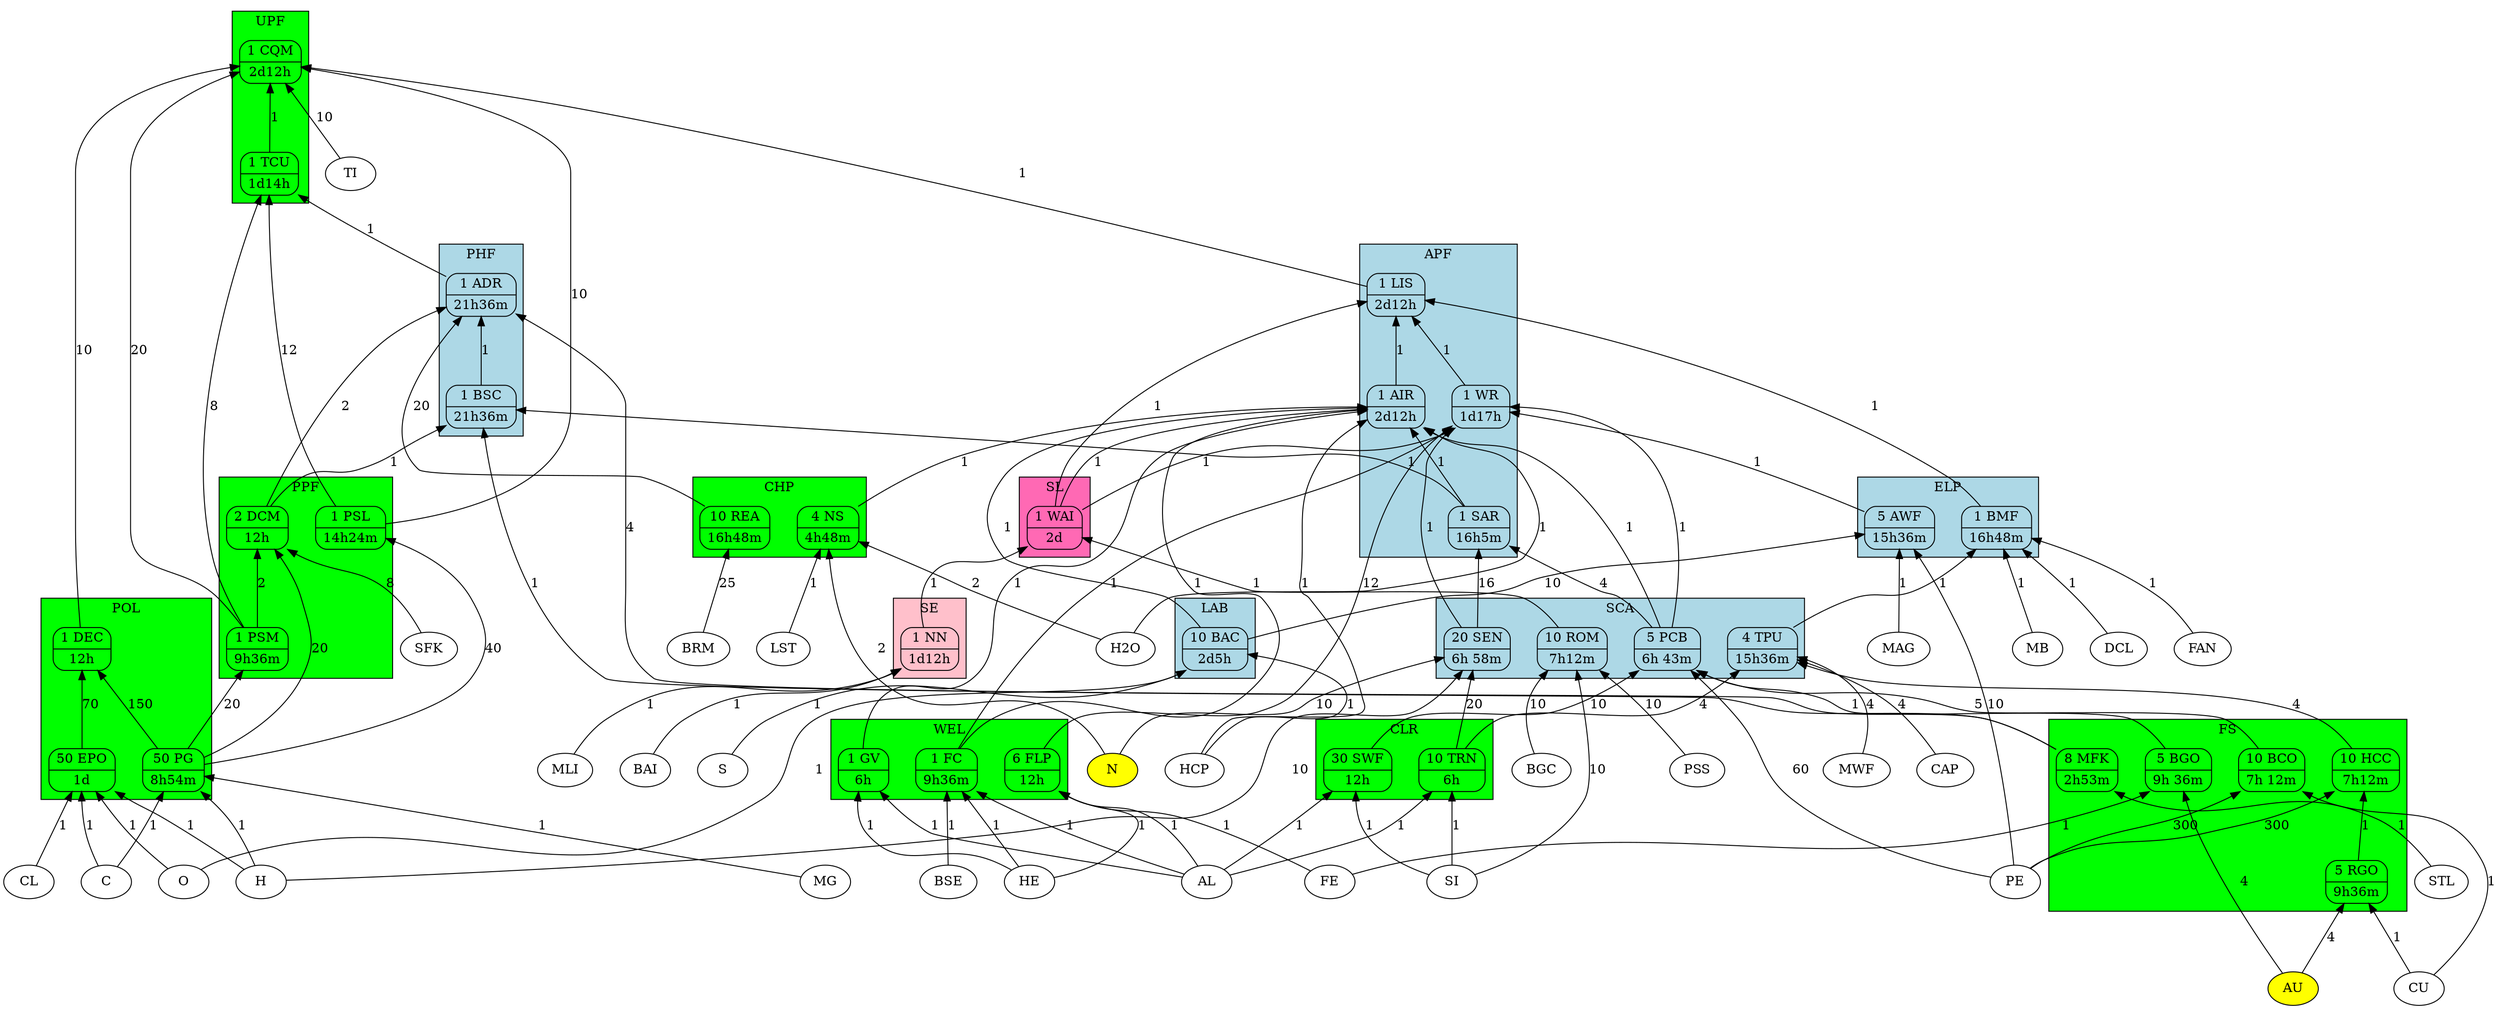 strict digraph CQM {

    edge [dir="back"]

    nodesep = 0.4
    ranksep =0.8

    subgraph cluster_UPF {
        label = "UPF"
        style = filled fillcolor=green 
        CQM [shape=Mrecord, label="{1 CQM|2d12h}"]
        TCU [shape=Mrecord, label="{1 TCU|1d14h}"]
    }

    CQM -> PSL [label=10]
    CQM -> PSM [label=20]
    CQM -> TI  [label=10]
    CQM -> LIS [label=1]
    CQM -> DEC [label=10]
    CQM -> TCU [label=1]

    TCU -> PSL [label=12]
    TCU -> PSM [label=8]
    TCU -> ADR [label=1]

    subgraph cluster_APF {
        label = "APF"
        style = filled fillcolor=lightblue
        LIS [shape=Mrecord, label="{1 LIS|2d12h}"]
        WR  [shape=Mrecord, label="{1 WR|1d17h}"]
        AIR [shape=Mrecord, label="{1 AIR|2d12h}"]
        SAR [shape=Mrecord, label="{1 SAR|16h5m}"]
    }

    LIS -> WR [label=1]
    LIS -> AIR [label=1]
    LIS -> BMF [label=1]
    LIS -> WAI [label=1]

    WR -> FLP [label=12]
    WR -> FC  [label=1]
    WR -> AWF [label=1]
    WR -> PCB [label=1]
    WR -> SEN [label=1]
    WR -> WAI [label=1]

    AIR -> HCP [label=1]
    AIR -> NS  [label=1]
    AIR -> H2O [label=1]
    AIR -> WAI [label=1]
    AIR -> PCB [label=1]
    AIR -> SAR [label=1]
    AIR -> GV  [label=1]
    AIR -> FC  [label=1]
    AIR -> BAC [label=1]

    SAR -> SEN [label=16]
    SAR -> PCB [label=4]

    subgraph cluster_PHF {
        label = "PHF"
        style = filled fillcolor=lightblue
        ADR [shape=Mrecord, label="{1 ADR|21h36m}"]
        BSC [shape=Mrecord, label="{1 BSC|21h36m}"]
    }

    ADR -> BSC [label=1]
    ADR -> REA [label=20]
    ADR -> MFK [label=4]
    ADR -> DCM [label=2]

    BSC -> DCM [label=1]
    BSC -> MFK [label=1]
    BSC -> SAR [label=1]

    subgraph cluster_POL {
        label = "POL"
        style = filled fillcolor=green 
        DEC [shape=Mrecord, label="{1 DEC|12h}"]
        PG  [shape=Mrecord, label="{50 PG|8h54m}"]
        EPO [shape=Mrecord, label="{50 EPO|1d}"]
    }

    DEC -> PG [label=150]
    DEC -> EPO [label=70]

    PG -> H [label=1]
    PG -> C [label=1]
    PG -> MG [label=1]

    EPO -> H [label=1]
    EPO -> C [label=1]
    EPO -> O [label=1]
    EPO -> CL [label=1]

    subgraph cluster_SL {
        label = "SL"
        style = filled fillcolor=hotpink
        WAI [shape=Mrecord, label="{1 WAI|2d}"]
    }

    WAI -> NN [label=1]
    WAI -> ROM [label=1]
    
    subgraph cluster_SE {
        label = "SE"
        style = filled fillcolor=pink
        NN [shape=Mrecord, label="{1 NN|1d12h}"]
    }

    NN -> BAI [label=1]
    NN -> MLI [label=1]
    
    subgraph cluster_SCA {
        label = "SCA"
        style = filled fillcolor=lightblue 
        SEN [shape=Mrecord, label="{20 SEN|6h 58m}"]
        PCB [shape=Mrecord, label="{5 PCB|6h 43m}"]
        TPU [shape=Mrecord, label="{4 TPU|15h36m}"]
        ROM [shape=Mrecord, label="{10 ROM|7h12m}"]
    }

    PCB -> SWF [label=10]
    PCB -> BCO [label=5]
    PCB -> PE [label=60]
    PCB -> BGO [label=1]

    SEN -> TRN [label=20]
    SEN -> H [label=10]
    SEN -> N [label=10]

    TPU -> MWF [label=4]
    TPU -> TRN [label=4]
    TPU -> CAP [label=4]
    TPU -> HCC [label=4]

    ROM -> PSS [label=10]
    ROM -> BGC [label=10]
    ROM -> SI  [label=10]

    subgraph cluster_ELP {
        label = "ELP"
        style = filled fillcolor=lightblue
        BMF [shape=Mrecord, label="{1 BMF|16h48m}"]
        AWF [shape=Mrecord, label="{5 AWF|15h36m}"]
    }

    BMF -> TPU [label=1]
    BMF -> FAN [label=1]
    BMF -> MB  [label=1]
    BMF -> DCL [label=1]

    AWF -> MAG [label=1]
    AWF -> BAC [label=10]
    AWF -> PE  [label=10]

    subgraph cluster_CLR {
        label = "CLR"
        style = filled fillcolor=green 
        TRN [shape=Mrecord, label="{10 TRN|6h}"]
        SWF [shape=Mrecord, label="{30 SWF|12h}"]   
    }

    TRN -> AL [label=1]
    TRN -> SI [label=1]

    SWF -> AL [label=1]
    SWF -> SI [label=1]

    subgraph cluster_FS {
        label = FS
        style = filled fillcolor=green 
        BGO [shape=Mrecord, label="{5 BGO|9h 36m}"]
        BCO [shape=Mrecord, label="{10 BCO|7h 12m}"]
        MFK [shape=Mrecord, label="{8 MFK|2h53m}"]
        HCC [shape=Mrecord, label="{10 HCC|7h12m}"]
        RGO [shape=Mrecord, label="{5 RGO|9h36m}"]
    }

    BGO -> AU [label=4]
    BGO -> FE [label=1]

    BCO -> CU [label=1]
    BCO -> PE [label=300]

    MFK -> STL [label=1]

    HCC -> RGO [label=1]
    HCC -> PE  [label=300]

    RGO -> AU [label=4]
    RGO -> CU [label=1]
    
    subgraph cluster_LAB {
        label = LAB
        style = filled fillcolor=lightblue
        BAC [shape=Mrecord, label="{10 BAC|2d5h}"]
    }

    BAC -> HCP [label=1]
    BAC -> S [label=1]
    BAC -> O [label=1]

    subgraph cluster_CHP {
        label = CHP
        style = filled fillcolor=green
        REA [shape=Mrecord, label="{10 REA|16h48m}"]
        NS  [shape=Mrecord, label="{4 NS|4h48m}"]
    }

    REA -> BRM [label=25]

    NS -> H2O [label=2]
    NS -> N   [label=2]
    NS -> LST [label=1]

    subgraph cluster_WEL {
        label = WEL
        style = filled fillcolor=green
        FC [shape=Mrecord, label="{1 FC|9h36m}"]
        GV [shape=Mrecord, label="{1 GV|6h}"]
        FLP [shape=Mrecord, label="{6 FLP|12h}"]
    }

    FC -> AL [label=1]
    FC -> HE [label=1]
    FC -> BSE [label=1]
    
    GV -> AL [label=1]
    GV -> HE [label=1]

    FLP -> FE [label=1]
    FLP -> AL [label=1]
    FLP -> HE [label=1]

    subgraph cluster_PPF {
        label = PPF
        style = filled fillcolor=green
        PSL [shape=Mrecord, label="{1 PSL|14h24m}"]
        PSM [shape=Mrecord, label="{1 PSM|9h36m}"]
        DCM [shape=Mrecord, label="{2 DCM|12h}"]
    }

    PSL -> PG [label=40]

    PSM -> PG [label=20]

    DCM -> PSM [label=2]
    DCM -> SFK [label=8]
    DCM -> PG [label=20]
    
    N   [style=filled, fillcolor=yellow]
    AU  [style=filled, fillcolor=yellow]

}